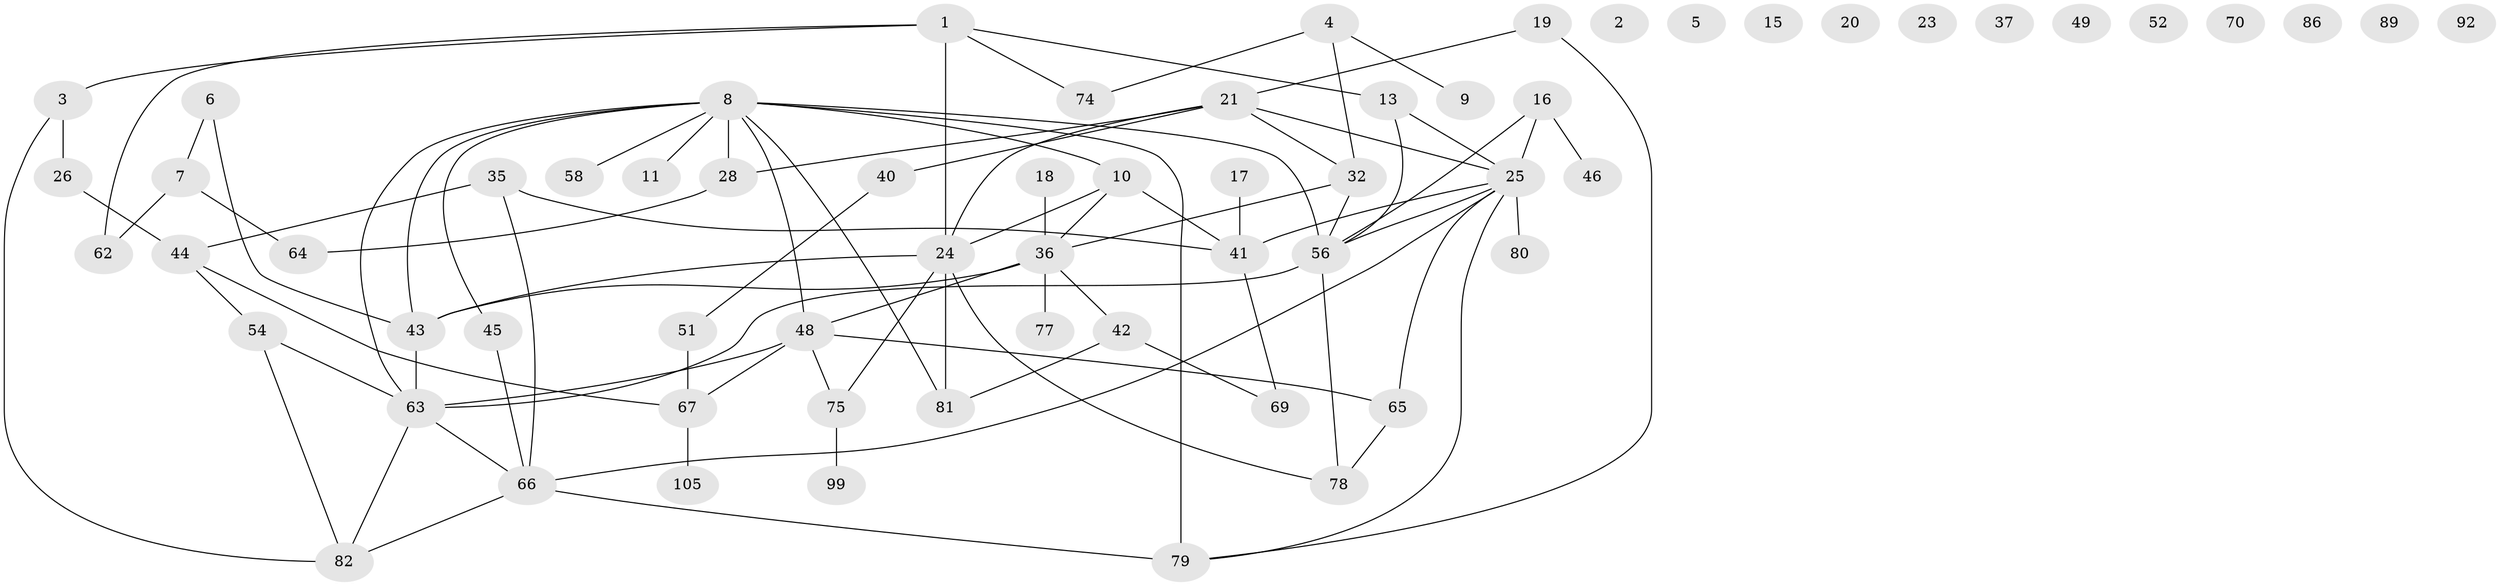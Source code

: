 // original degree distribution, {2: 0.19047619047619047, 0: 0.09523809523809523, 5: 0.10476190476190476, 1: 0.17142857142857143, 3: 0.29523809523809524, 4: 0.14285714285714285}
// Generated by graph-tools (version 1.1) at 2025/16/03/04/25 18:16:39]
// undirected, 63 vertices, 87 edges
graph export_dot {
graph [start="1"]
  node [color=gray90,style=filled];
  1 [super="+103+14"];
  2;
  3 [super="+12"];
  4 [super="+27"];
  5;
  6;
  7 [super="+30"];
  8 [super="+34+83+31+29"];
  9;
  10 [super="+33"];
  11;
  13;
  15;
  16;
  17 [super="+94"];
  18;
  19;
  20;
  21 [super="+38+22"];
  23 [super="+61"];
  24 [super="+73+93"];
  25 [super="+39"];
  26;
  28;
  32 [super="+72"];
  35 [super="+100"];
  36 [super="+57+47"];
  37;
  40;
  41 [super="+60+55+91"];
  42 [super="+97"];
  43 [super="+50"];
  44 [super="+101"];
  45;
  46;
  48 [super="+53"];
  49;
  51;
  52;
  54 [super="+71"];
  56 [super="+59+96"];
  58;
  62;
  63 [super="+84"];
  64;
  65;
  66 [super="+76"];
  67;
  69;
  70;
  74;
  75;
  77;
  78;
  79;
  80 [super="+85"];
  81;
  82;
  86 [super="+88"];
  89;
  92;
  99;
  105;
  1 -- 3;
  1 -- 24;
  1 -- 62;
  1 -- 74;
  1 -- 13;
  3 -- 26 [weight=2];
  3 -- 82;
  4 -- 9;
  4 -- 74;
  4 -- 32;
  6 -- 43;
  6 -- 7;
  7 -- 64;
  7 -- 62;
  8 -- 56;
  8 -- 10;
  8 -- 11;
  8 -- 58;
  8 -- 28;
  8 -- 79 [weight=2];
  8 -- 81;
  8 -- 45;
  8 -- 48;
  8 -- 43 [weight=2];
  8 -- 63;
  10 -- 24;
  10 -- 36;
  10 -- 41;
  13 -- 25;
  13 -- 56;
  16 -- 46;
  16 -- 56;
  16 -- 25;
  17 -- 41;
  18 -- 36;
  19 -- 21;
  19 -- 79;
  21 -- 28;
  21 -- 32;
  21 -- 40;
  21 -- 24;
  21 -- 25;
  24 -- 81;
  24 -- 75;
  24 -- 78;
  24 -- 43;
  25 -- 56;
  25 -- 65;
  25 -- 66;
  25 -- 41;
  25 -- 79;
  25 -- 80;
  26 -- 44;
  28 -- 64;
  32 -- 56;
  32 -- 36;
  35 -- 44;
  35 -- 41;
  35 -- 66;
  36 -- 48;
  36 -- 42;
  36 -- 43;
  36 -- 77;
  40 -- 51;
  41 -- 69;
  42 -- 81;
  42 -- 69;
  43 -- 63;
  44 -- 67;
  44 -- 54;
  45 -- 66;
  48 -- 67;
  48 -- 65;
  48 -- 75;
  48 -- 63;
  51 -- 67;
  54 -- 63;
  54 -- 82;
  56 -- 63;
  56 -- 78;
  63 -- 66;
  63 -- 82;
  65 -- 78;
  66 -- 79;
  66 -- 82;
  67 -- 105;
  75 -- 99;
}
